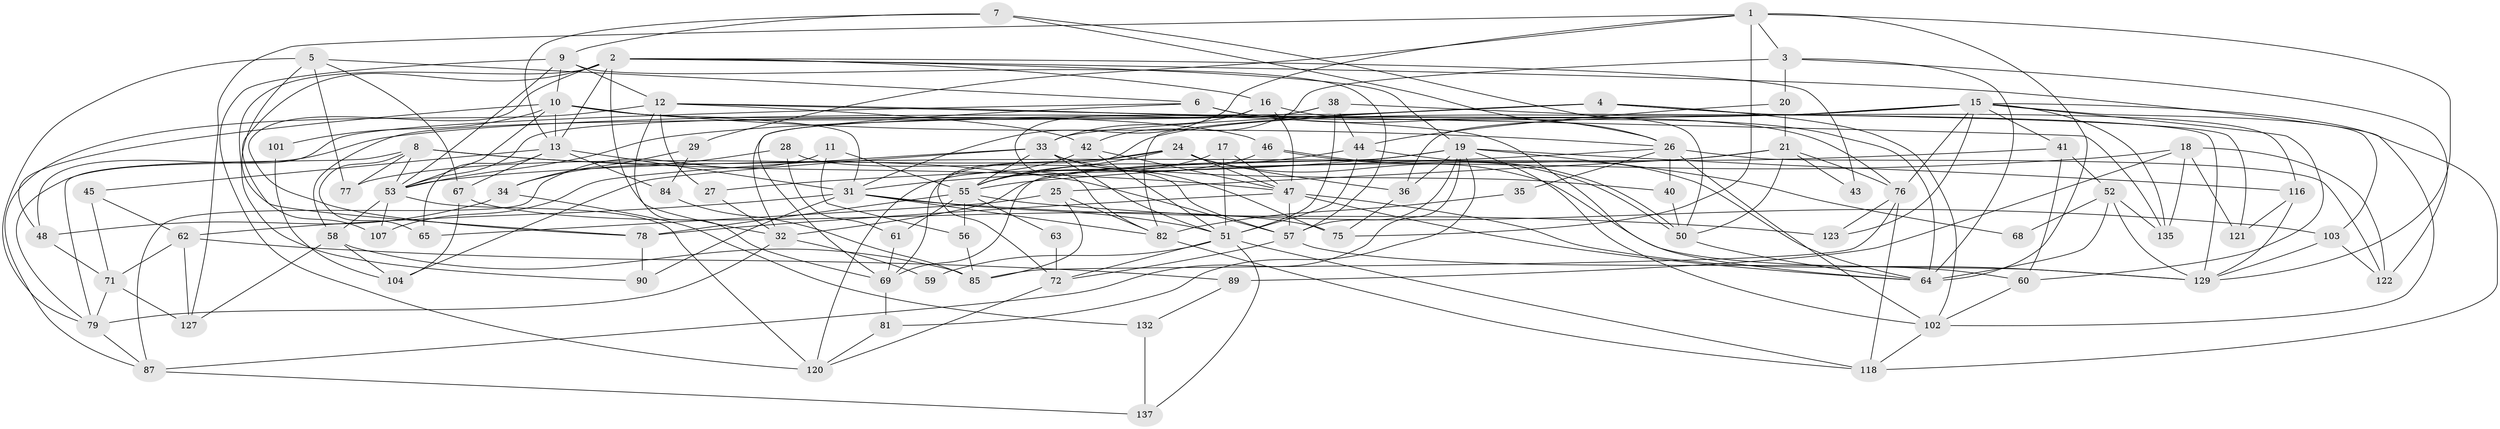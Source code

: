 // original degree distribution, {4: 0.32116788321167883, 8: 0.0072992700729927005, 3: 0.29927007299270075, 5: 0.11678832116788321, 2: 0.10948905109489052, 7: 0.058394160583941604, 6: 0.08029197080291971, 9: 0.0072992700729927005}
// Generated by graph-tools (version 1.1) at 2025/41/03/06/25 10:41:54]
// undirected, 90 vertices, 224 edges
graph export_dot {
graph [start="1"]
  node [color=gray90,style=filled];
  1 [super="+22"];
  2 [super="+136"];
  3 [super="+66"];
  4 [super="+92"];
  5 [super="+95"];
  6;
  7;
  8 [super="+83"];
  9 [super="+117"];
  10 [super="+23"];
  11;
  12 [super="+39"];
  13 [super="+14"];
  15 [super="+70"];
  16 [super="+30"];
  17;
  18 [super="+109"];
  19 [super="+49"];
  20;
  21 [super="+91"];
  24 [super="+125"];
  25;
  26 [super="+37"];
  27 [super="+54"];
  28;
  29;
  31 [super="+133"];
  32;
  33 [super="+130"];
  34 [super="+98"];
  35;
  36;
  38 [super="+74"];
  40;
  41;
  42 [super="+119"];
  43;
  44 [super="+110"];
  45;
  46 [super="+100"];
  47 [super="+93"];
  48 [super="+114"];
  50 [super="+128"];
  51 [super="+113"];
  52;
  53 [super="+106"];
  55 [super="+126"];
  56;
  57 [super="+73"];
  58;
  59;
  60;
  61;
  62 [super="+96"];
  63;
  64 [super="+80"];
  65;
  67 [super="+108"];
  68;
  69 [super="+134"];
  71 [super="+94"];
  72 [super="+115"];
  75 [super="+105"];
  76 [super="+97"];
  77;
  78;
  79 [super="+111"];
  81;
  82 [super="+86"];
  84;
  85 [super="+99"];
  87 [super="+88"];
  89;
  90;
  101;
  102 [super="+112"];
  103;
  104;
  107;
  116;
  118;
  120 [super="+124"];
  121;
  122;
  123;
  127;
  129 [super="+131"];
  132;
  135;
  137;
  1 -- 75;
  1 -- 129;
  1 -- 31;
  1 -- 64;
  1 -- 29;
  1 -- 127;
  1 -- 3;
  2 -- 102;
  2 -- 43;
  2 -- 107;
  2 -- 19;
  2 -- 32;
  2 -- 90;
  2 -- 78;
  2 -- 13;
  2 -- 16;
  3 -- 20;
  3 -- 42;
  3 -- 64;
  3 -- 122;
  4 -- 33;
  4 -- 121;
  4 -- 102;
  4 -- 32;
  4 -- 116;
  4 -- 82;
  5 -- 78;
  5 -- 77;
  5 -- 67;
  5 -- 79;
  5 -- 6;
  6 -- 26;
  6 -- 48;
  6 -- 76;
  6 -- 69;
  7 -- 13;
  7 -- 26;
  7 -- 50;
  7 -- 9;
  8 -- 57;
  8 -- 65;
  8 -- 53;
  8 -- 77;
  8 -- 47;
  8 -- 79;
  9 -- 12;
  9 -- 53;
  9 -- 120;
  9 -- 57;
  9 -- 10;
  10 -- 101;
  10 -- 53;
  10 -- 48;
  10 -- 26;
  10 -- 46;
  10 -- 31;
  10 -- 13;
  11 -- 56;
  11 -- 87 [weight=2];
  11 -- 55;
  12 -- 135;
  12 -- 42;
  12 -- 69;
  12 -- 27;
  12 -- 64;
  12 -- 87;
  13 -- 84;
  13 -- 65;
  13 -- 67;
  13 -- 31;
  13 -- 45;
  15 -- 135;
  15 -- 72;
  15 -- 123;
  15 -- 76;
  15 -- 36;
  15 -- 53;
  15 -- 118;
  15 -- 103;
  15 -- 41;
  15 -- 60;
  15 -- 79;
  16 -- 64;
  16 -- 33;
  16 -- 82;
  16 -- 47;
  17 -- 51;
  17 -- 47;
  17 -- 55;
  18 -- 121;
  18 -- 135;
  18 -- 89;
  18 -- 122;
  18 -- 55;
  19 -- 87;
  19 -- 36;
  19 -- 68;
  19 -- 102;
  19 -- 81;
  19 -- 116;
  19 -- 57;
  19 -- 31;
  19 -- 69;
  20 -- 21 [weight=2];
  20 -- 44;
  21 -- 32;
  21 -- 50;
  21 -- 25;
  21 -- 43;
  21 -- 76;
  24 -- 36;
  24 -- 55;
  24 -- 47;
  24 -- 77;
  24 -- 129;
  24 -- 69;
  25 -- 65;
  25 -- 85;
  25 -- 82;
  26 -- 122;
  26 -- 35;
  26 -- 40;
  26 -- 27;
  26 -- 102;
  27 -- 32;
  28 -- 61;
  28 -- 57;
  28 -- 34;
  29 -- 84;
  29 -- 34;
  31 -- 123;
  31 -- 51;
  31 -- 82;
  31 -- 90;
  31 -- 62;
  32 -- 59;
  32 -- 79;
  33 -- 40;
  33 -- 104;
  33 -- 107;
  33 -- 75;
  33 -- 55;
  33 -- 51;
  34 -- 132;
  34 -- 48;
  35 -- 82;
  36 -- 75;
  38 -- 58;
  38 -- 129;
  38 -- 53;
  38 -- 51;
  38 -- 44;
  40 -- 50;
  41 -- 53;
  41 -- 52;
  41 -- 60;
  42 -- 47;
  42 -- 120;
  42 -- 51;
  44 -- 55;
  44 -- 64;
  44 -- 51;
  45 -- 62;
  45 -- 71;
  46 -- 50;
  46 -- 50;
  46 -- 55;
  47 -- 64;
  47 -- 78;
  47 -- 129;
  47 -- 57;
  48 -- 71;
  50 -- 64;
  51 -- 59;
  51 -- 118;
  51 -- 137;
  51 -- 72;
  52 -- 68;
  52 -- 135;
  52 -- 64;
  52 -- 129;
  53 -- 58;
  53 -- 107;
  53 -- 120;
  55 -- 103;
  55 -- 61;
  55 -- 56;
  55 -- 78;
  55 -- 63;
  56 -- 85;
  57 -- 72;
  57 -- 60;
  58 -- 85;
  58 -- 104;
  58 -- 127;
  60 -- 102;
  61 -- 69;
  62 -- 71;
  62 -- 89;
  62 -- 127;
  63 -- 72;
  67 -- 104;
  67 -- 75;
  69 -- 81;
  71 -- 127;
  71 -- 79;
  72 -- 120;
  76 -- 123;
  76 -- 118;
  76 -- 85;
  78 -- 90;
  79 -- 87;
  81 -- 120;
  82 -- 118;
  84 -- 85;
  87 -- 137;
  89 -- 132;
  101 -- 104;
  102 -- 118;
  103 -- 129;
  103 -- 122;
  116 -- 129;
  116 -- 121;
  132 -- 137;
}
